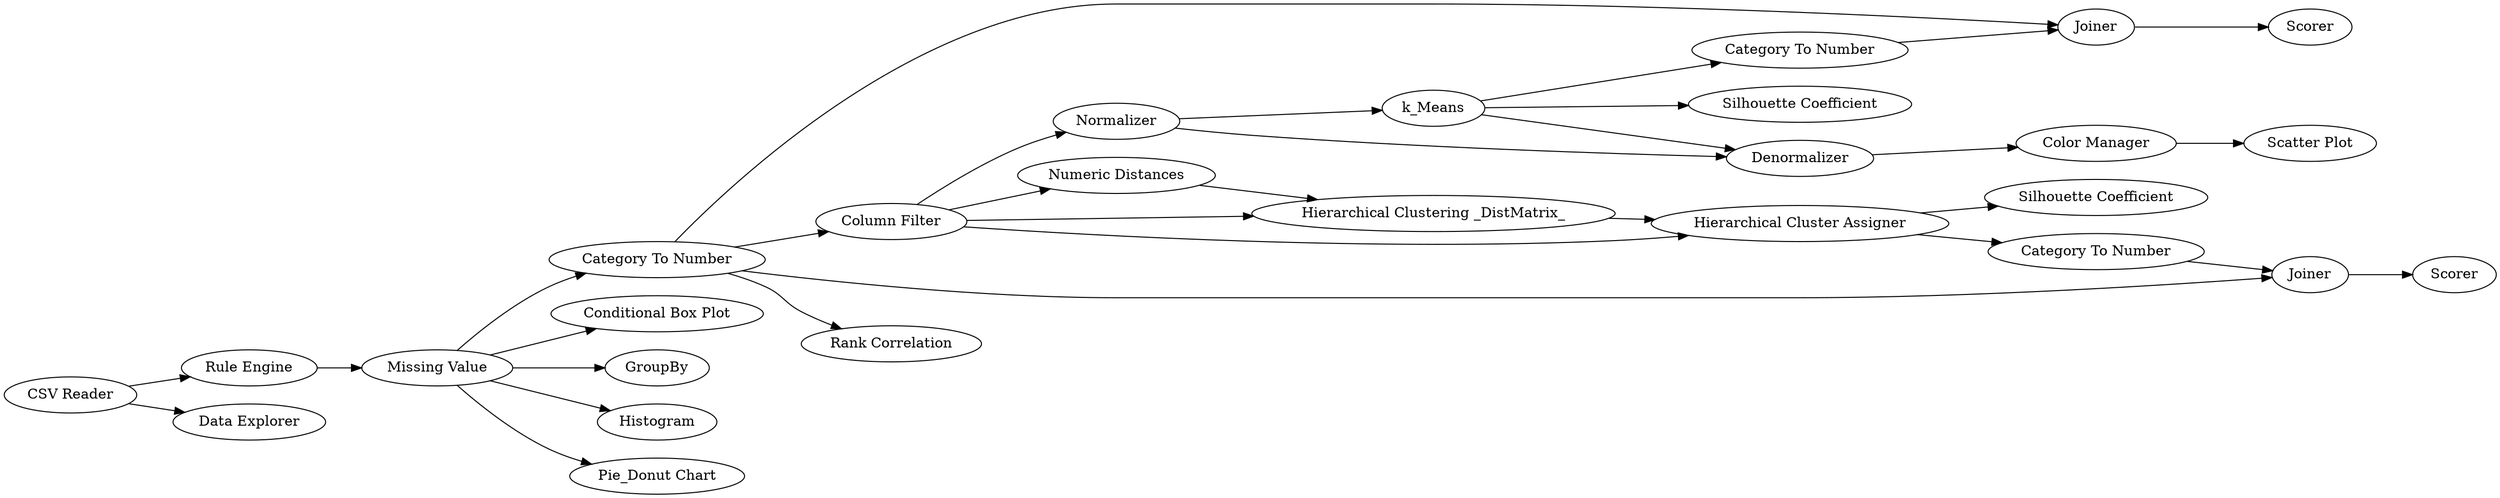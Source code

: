 digraph {
	"8953246762736423860_77" [label=Scorer]
	"8953246762736423860_74" [label="Conditional Box Plot"]
	"8953246762736423860_75" [label="Category To Number"]
	"8953246762736423860_84" [label=Denormalizer]
	"8953246762736423860_3" [label="Missing Value"]
	"8953246762736423860_88" [label="Color Manager"]
	"8953246762736423860_1" [label="CSV Reader"]
	"8953246762736423860_49" [label="Silhouette Coefficient"]
	"8953246762736423860_89" [label=k_Means]
	"8953246762736423860_71" [label=GroupBy]
	"8953246762736423860_19" [label="Numeric Distances"]
	"8953246762736423860_55" [label=Joiner]
	"8953246762736423860_72" [label="Rule Engine"]
	"8953246762736423860_18" [label="Hierarchical Cluster Assigner"]
	"8953246762736423860_76" [label=Joiner]
	"8953246762736423860_65" [label=Scorer]
	"8953246762736423860_17" [label="Hierarchical Clustering _DistMatrix_"]
	"8953246762736423860_87" [label="Scatter Plot"]
	"8953246762736423860_5" [label="Column Filter"]
	"8953246762736423860_2" [label="Data Explorer"]
	"8953246762736423860_52" [label="Category To Number"]
	"8953246762736423860_6" [label=Normalizer]
	"8953246762736423860_90" [label="Silhouette Coefficient"]
	"8953246762736423860_68" [label=Histogram]
	"8953246762736423860_67" [label="Pie_Donut Chart"]
	"8953246762736423860_4" [label="Category To Number"]
	"8953246762736423860_78" [label="Rank Correlation"]
	"8953246762736423860_19" -> "8953246762736423860_17"
	"8953246762736423860_3" -> "8953246762736423860_4"
	"8953246762736423860_5" -> "8953246762736423860_19"
	"8953246762736423860_4" -> "8953246762736423860_5"
	"8953246762736423860_3" -> "8953246762736423860_74"
	"8953246762736423860_75" -> "8953246762736423860_76"
	"8953246762736423860_4" -> "8953246762736423860_78"
	"8953246762736423860_3" -> "8953246762736423860_67"
	"8953246762736423860_76" -> "8953246762736423860_77"
	"8953246762736423860_4" -> "8953246762736423860_55"
	"8953246762736423860_89" -> "8953246762736423860_84"
	"8953246762736423860_17" -> "8953246762736423860_18"
	"8953246762736423860_88" -> "8953246762736423860_87"
	"8953246762736423860_84" -> "8953246762736423860_88"
	"8953246762736423860_3" -> "8953246762736423860_71"
	"8953246762736423860_52" -> "8953246762736423860_55"
	"8953246762736423860_3" -> "8953246762736423860_68"
	"8953246762736423860_89" -> "8953246762736423860_90"
	"8953246762736423860_18" -> "8953246762736423860_49"
	"8953246762736423860_5" -> "8953246762736423860_17"
	"8953246762736423860_5" -> "8953246762736423860_18"
	"8953246762736423860_6" -> "8953246762736423860_84"
	"8953246762736423860_72" -> "8953246762736423860_3"
	"8953246762736423860_18" -> "8953246762736423860_52"
	"8953246762736423860_89" -> "8953246762736423860_75"
	"8953246762736423860_4" -> "8953246762736423860_76"
	"8953246762736423860_1" -> "8953246762736423860_2"
	"8953246762736423860_1" -> "8953246762736423860_72"
	"8953246762736423860_6" -> "8953246762736423860_89"
	"8953246762736423860_55" -> "8953246762736423860_65"
	"8953246762736423860_5" -> "8953246762736423860_6"
	rankdir=LR
}
